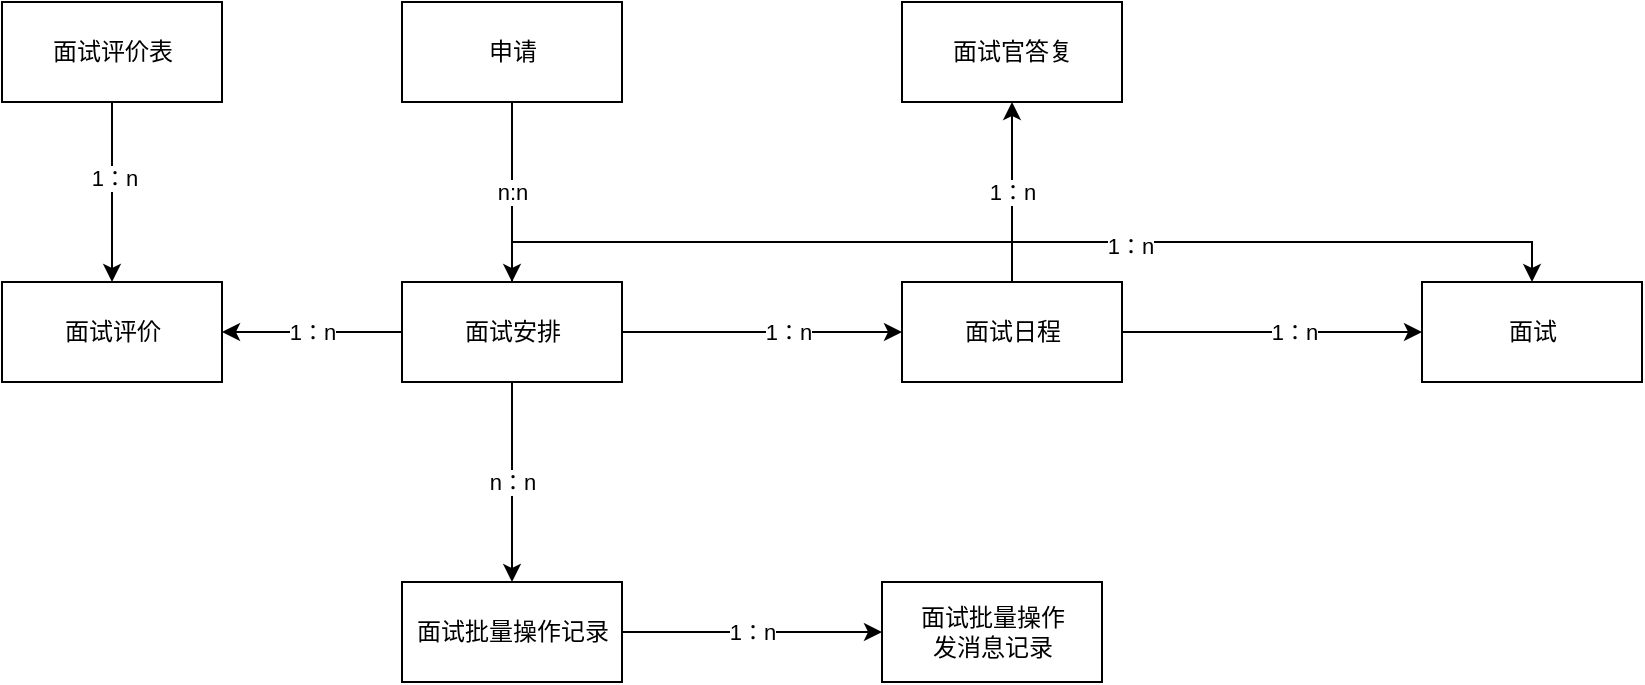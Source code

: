 <mxfile version="14.9.1" type="github">
  <diagram id="5G-bmRh_N2t1Zami67Rp" name="Page-1">
    <mxGraphModel dx="1038" dy="578" grid="1" gridSize="10" guides="1" tooltips="1" connect="1" arrows="1" fold="1" page="1" pageScale="1" pageWidth="1920" pageHeight="1200" math="0" shadow="0">
      <root>
        <mxCell id="0" />
        <mxCell id="1" parent="0" />
        <mxCell id="ZsuxNmK-HCY5FNLr-s3j-1" value="面试" style="html=1;" vertex="1" parent="1">
          <mxGeometry x="1330" y="590" width="110" height="50" as="geometry" />
        </mxCell>
        <mxCell id="ZsuxNmK-HCY5FNLr-s3j-4" style="edgeStyle=orthogonalEdgeStyle;rounded=0;orthogonalLoop=1;jettySize=auto;html=1;" edge="1" parent="1" source="ZsuxNmK-HCY5FNLr-s3j-2" target="ZsuxNmK-HCY5FNLr-s3j-3">
          <mxGeometry relative="1" as="geometry" />
        </mxCell>
        <mxCell id="ZsuxNmK-HCY5FNLr-s3j-5" value="1：n" style="edgeLabel;html=1;align=center;verticalAlign=middle;resizable=0;points=[];" vertex="1" connectable="0" parent="ZsuxNmK-HCY5FNLr-s3j-4">
          <mxGeometry x="0.183" relative="1" as="geometry">
            <mxPoint as="offset" />
          </mxGeometry>
        </mxCell>
        <mxCell id="ZsuxNmK-HCY5FNLr-s3j-11" value="n：n" style="edgeStyle=orthogonalEdgeStyle;rounded=0;orthogonalLoop=1;jettySize=auto;html=1;" edge="1" parent="1" source="ZsuxNmK-HCY5FNLr-s3j-2" target="ZsuxNmK-HCY5FNLr-s3j-8">
          <mxGeometry relative="1" as="geometry" />
        </mxCell>
        <mxCell id="ZsuxNmK-HCY5FNLr-s3j-17" style="edgeStyle=orthogonalEdgeStyle;rounded=0;orthogonalLoop=1;jettySize=auto;html=1;entryX=0.5;entryY=0;entryDx=0;entryDy=0;" edge="1" parent="1" source="ZsuxNmK-HCY5FNLr-s3j-2" target="ZsuxNmK-HCY5FNLr-s3j-1">
          <mxGeometry relative="1" as="geometry">
            <Array as="points">
              <mxPoint x="875" y="570" />
              <mxPoint x="1385" y="570" />
            </Array>
          </mxGeometry>
        </mxCell>
        <mxCell id="ZsuxNmK-HCY5FNLr-s3j-18" value="1：n" style="edgeLabel;html=1;align=center;verticalAlign=middle;resizable=0;points=[];" vertex="1" connectable="0" parent="ZsuxNmK-HCY5FNLr-s3j-17">
          <mxGeometry x="0.195" y="-2" relative="1" as="geometry">
            <mxPoint as="offset" />
          </mxGeometry>
        </mxCell>
        <mxCell id="ZsuxNmK-HCY5FNLr-s3j-19" value="1：n" style="edgeStyle=orthogonalEdgeStyle;rounded=0;orthogonalLoop=1;jettySize=auto;html=1;" edge="1" parent="1" source="ZsuxNmK-HCY5FNLr-s3j-2" target="ZsuxNmK-HCY5FNLr-s3j-16">
          <mxGeometry relative="1" as="geometry" />
        </mxCell>
        <mxCell id="ZsuxNmK-HCY5FNLr-s3j-2" value="面试安排" style="html=1;" vertex="1" parent="1">
          <mxGeometry x="820" y="590" width="110" height="50" as="geometry" />
        </mxCell>
        <mxCell id="ZsuxNmK-HCY5FNLr-s3j-6" style="edgeStyle=orthogonalEdgeStyle;rounded=0;orthogonalLoop=1;jettySize=auto;html=1;entryX=0;entryY=0.5;entryDx=0;entryDy=0;" edge="1" parent="1" source="ZsuxNmK-HCY5FNLr-s3j-3" target="ZsuxNmK-HCY5FNLr-s3j-1">
          <mxGeometry relative="1" as="geometry" />
        </mxCell>
        <mxCell id="ZsuxNmK-HCY5FNLr-s3j-7" value="1：n" style="edgeLabel;html=1;align=center;verticalAlign=middle;resizable=0;points=[];" vertex="1" connectable="0" parent="ZsuxNmK-HCY5FNLr-s3j-6">
          <mxGeometry x="0.139" relative="1" as="geometry">
            <mxPoint as="offset" />
          </mxGeometry>
        </mxCell>
        <mxCell id="ZsuxNmK-HCY5FNLr-s3j-15" value="1：n" style="edgeStyle=orthogonalEdgeStyle;rounded=0;orthogonalLoop=1;jettySize=auto;html=1;" edge="1" parent="1" source="ZsuxNmK-HCY5FNLr-s3j-3" target="ZsuxNmK-HCY5FNLr-s3j-12">
          <mxGeometry relative="1" as="geometry" />
        </mxCell>
        <mxCell id="ZsuxNmK-HCY5FNLr-s3j-3" value="面试日程" style="html=1;" vertex="1" parent="1">
          <mxGeometry x="1070" y="590" width="110" height="50" as="geometry" />
        </mxCell>
        <mxCell id="ZsuxNmK-HCY5FNLr-s3j-10" value="1：n" style="edgeStyle=orthogonalEdgeStyle;rounded=0;orthogonalLoop=1;jettySize=auto;html=1;entryX=0;entryY=0.5;entryDx=0;entryDy=0;" edge="1" parent="1" source="ZsuxNmK-HCY5FNLr-s3j-8" target="ZsuxNmK-HCY5FNLr-s3j-9">
          <mxGeometry relative="1" as="geometry" />
        </mxCell>
        <mxCell id="ZsuxNmK-HCY5FNLr-s3j-8" value="面试批量操作记录" style="html=1;" vertex="1" parent="1">
          <mxGeometry x="820" y="740" width="110" height="50" as="geometry" />
        </mxCell>
        <mxCell id="ZsuxNmK-HCY5FNLr-s3j-9" value="面试批量操作&lt;br&gt;发消息记录" style="html=1;" vertex="1" parent="1">
          <mxGeometry x="1060" y="740" width="110" height="50" as="geometry" />
        </mxCell>
        <mxCell id="ZsuxNmK-HCY5FNLr-s3j-12" value="面试官答复" style="html=1;" vertex="1" parent="1">
          <mxGeometry x="1070" y="450" width="110" height="50" as="geometry" />
        </mxCell>
        <mxCell id="ZsuxNmK-HCY5FNLr-s3j-16" value="面试评价" style="html=1;" vertex="1" parent="1">
          <mxGeometry x="620" y="590" width="110" height="50" as="geometry" />
        </mxCell>
        <mxCell id="ZsuxNmK-HCY5FNLr-s3j-21" style="edgeStyle=orthogonalEdgeStyle;rounded=0;orthogonalLoop=1;jettySize=auto;html=1;entryX=0.5;entryY=0;entryDx=0;entryDy=0;" edge="1" parent="1" source="ZsuxNmK-HCY5FNLr-s3j-20" target="ZsuxNmK-HCY5FNLr-s3j-16">
          <mxGeometry relative="1" as="geometry" />
        </mxCell>
        <mxCell id="ZsuxNmK-HCY5FNLr-s3j-22" value="1：n" style="edgeLabel;html=1;align=center;verticalAlign=middle;resizable=0;points=[];" vertex="1" connectable="0" parent="ZsuxNmK-HCY5FNLr-s3j-21">
          <mxGeometry x="-0.167" y="1" relative="1" as="geometry">
            <mxPoint as="offset" />
          </mxGeometry>
        </mxCell>
        <mxCell id="ZsuxNmK-HCY5FNLr-s3j-20" value="面试评价表" style="html=1;" vertex="1" parent="1">
          <mxGeometry x="620" y="450" width="110" height="50" as="geometry" />
        </mxCell>
        <mxCell id="ZsuxNmK-HCY5FNLr-s3j-24" value="n:n" style="edgeStyle=orthogonalEdgeStyle;rounded=0;orthogonalLoop=1;jettySize=auto;html=1;" edge="1" parent="1" source="ZsuxNmK-HCY5FNLr-s3j-23" target="ZsuxNmK-HCY5FNLr-s3j-2">
          <mxGeometry relative="1" as="geometry" />
        </mxCell>
        <mxCell id="ZsuxNmK-HCY5FNLr-s3j-23" value="申请" style="html=1;" vertex="1" parent="1">
          <mxGeometry x="820" y="450" width="110" height="50" as="geometry" />
        </mxCell>
      </root>
    </mxGraphModel>
  </diagram>
</mxfile>
